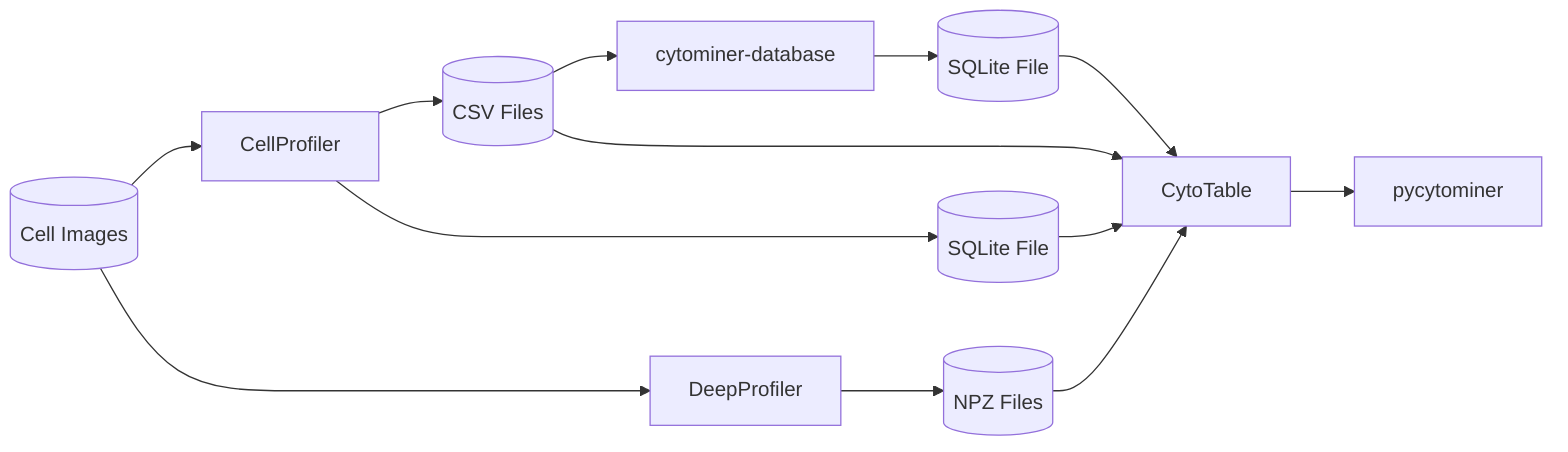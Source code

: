 flowchart LR

    images[(Cell Images)]
    CellProfiler
    csv[(CSV Files)]
    DeepProfiler
    npz[(NPZ Files)]
    cytominer-database
    sqlite[(SQLite File)]
    cp_sqlite[(SQLite File)]
    pycytominer
    CytoTable

    images --> CellProfiler
    images --> DeepProfiler
    CellProfiler --> csv
    CellProfiler --> cp_sqlite
    DeepProfiler --> npz
    csv --> cytominer-database
    cytominer-database --> sqlite
    csv --> CytoTable
    npz --> CytoTable
    sqlite --> CytoTable
    cp_sqlite --> CytoTable
    CytoTable --> pycytominer
